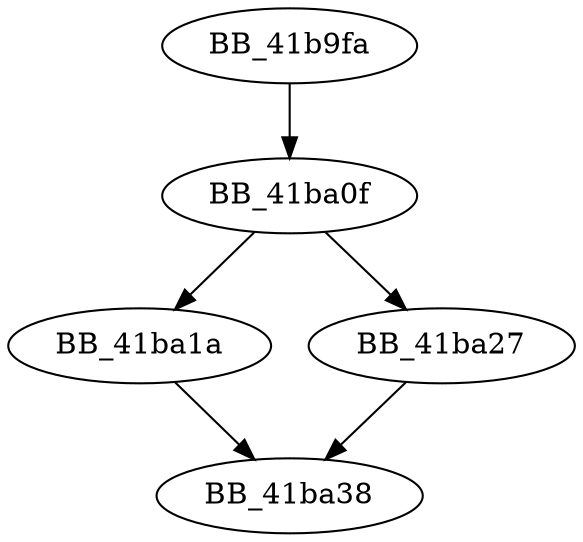 DiGraph __getbuf{
BB_41b9fa->BB_41ba0f
BB_41ba0f->BB_41ba1a
BB_41ba0f->BB_41ba27
BB_41ba1a->BB_41ba38
BB_41ba27->BB_41ba38
}
